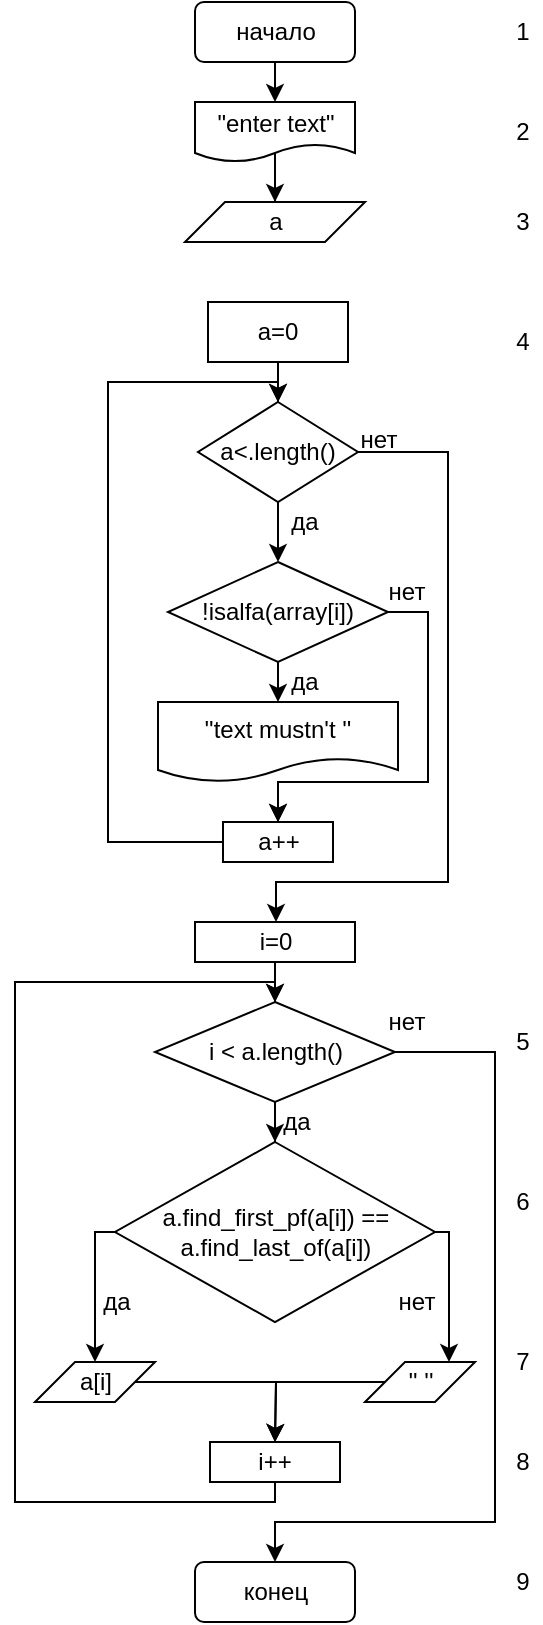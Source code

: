 <mxfile version="16.0.3" type="device"><diagram id="XMa3f9ub79BXHoex0wwD" name="Page-1"><mxGraphModel dx="850" dy="423" grid="1" gridSize="10" guides="1" tooltips="1" connect="1" arrows="1" fold="1" page="1" pageScale="1" pageWidth="827" pageHeight="1169" math="0" shadow="0"><root><mxCell id="0"/><mxCell id="1" parent="0"/><mxCell id="KeloFggA4nMFP9_XQ6QC-3" value="" style="edgeStyle=orthogonalEdgeStyle;rounded=0;orthogonalLoop=1;jettySize=auto;html=1;" parent="1" edge="1"><mxGeometry relative="1" as="geometry"><mxPoint x="288.5" y="40" as="sourcePoint"/><mxPoint x="288.5" y="60" as="targetPoint"/></mxGeometry></mxCell><mxCell id="Dxle_c_qy-n5U7y6rL5x-14" value="1" style="text;html=1;align=center;verticalAlign=middle;resizable=0;points=[];autosize=1;strokeColor=none;fillColor=none;" parent="1" vertex="1"><mxGeometry x="401.5" y="15" width="20" height="20" as="geometry"/></mxCell><mxCell id="aeHjqEfYxSuK9q3OLNgD-4" value="" style="edgeStyle=orthogonalEdgeStyle;rounded=0;orthogonalLoop=1;jettySize=auto;html=1;exitX=0.5;exitY=0.818;exitDx=0;exitDy=0;exitPerimeter=0;" parent="1" source="aeHjqEfYxSuK9q3OLNgD-2" target="aeHjqEfYxSuK9q3OLNgD-3" edge="1"><mxGeometry relative="1" as="geometry"/></mxCell><mxCell id="aeHjqEfYxSuK9q3OLNgD-2" value="&quot;enter text&quot;" style="shape=document;whiteSpace=wrap;html=1;boundedLbl=1;" parent="1" vertex="1"><mxGeometry x="248.5" y="60" width="80" height="30" as="geometry"/></mxCell><mxCell id="aeHjqEfYxSuK9q3OLNgD-3" value="a" style="shape=parallelogram;perimeter=parallelogramPerimeter;whiteSpace=wrap;html=1;fixedSize=1;" parent="1" vertex="1"><mxGeometry x="243.5" y="110" width="90" height="20" as="geometry"/></mxCell><mxCell id="aeHjqEfYxSuK9q3OLNgD-8" value="" style="edgeStyle=orthogonalEdgeStyle;rounded=0;orthogonalLoop=1;jettySize=auto;html=1;" parent="1" source="aeHjqEfYxSuK9q3OLNgD-5" target="aeHjqEfYxSuK9q3OLNgD-7" edge="1"><mxGeometry relative="1" as="geometry"/></mxCell><mxCell id="aeHjqEfYxSuK9q3OLNgD-5" value="i=0" style="whiteSpace=wrap;html=1;" parent="1" vertex="1"><mxGeometry x="248.5" y="470" width="80" height="20" as="geometry"/></mxCell><mxCell id="aeHjqEfYxSuK9q3OLNgD-10" value="" style="edgeStyle=orthogonalEdgeStyle;rounded=0;orthogonalLoop=1;jettySize=auto;html=1;" parent="1" source="aeHjqEfYxSuK9q3OLNgD-7" target="aeHjqEfYxSuK9q3OLNgD-9" edge="1"><mxGeometry relative="1" as="geometry"/></mxCell><mxCell id="aeHjqEfYxSuK9q3OLNgD-22" style="edgeStyle=orthogonalEdgeStyle;rounded=0;orthogonalLoop=1;jettySize=auto;html=1;" parent="1" source="aeHjqEfYxSuK9q3OLNgD-7" edge="1"><mxGeometry relative="1" as="geometry"><mxPoint x="288.5" y="790" as="targetPoint"/><Array as="points"><mxPoint x="398.5" y="535"/><mxPoint x="398.5" y="770"/><mxPoint x="288.5" y="770"/></Array></mxGeometry></mxCell><mxCell id="aeHjqEfYxSuK9q3OLNgD-7" value="i &amp;lt; a.length()" style="rhombus;whiteSpace=wrap;html=1;" parent="1" vertex="1"><mxGeometry x="228.5" y="510" width="120" height="50" as="geometry"/></mxCell><mxCell id="aeHjqEfYxSuK9q3OLNgD-11" style="edgeStyle=orthogonalEdgeStyle;rounded=0;orthogonalLoop=1;jettySize=auto;html=1;exitX=0;exitY=0.5;exitDx=0;exitDy=0;entryX=0.5;entryY=0;entryDx=0;entryDy=0;" parent="1" source="aeHjqEfYxSuK9q3OLNgD-9" target="aeHjqEfYxSuK9q3OLNgD-12" edge="1"><mxGeometry relative="1" as="geometry"><mxPoint x="188.5" y="690" as="targetPoint"/><Array as="points"><mxPoint x="198.5" y="625"/></Array></mxGeometry></mxCell><mxCell id="aeHjqEfYxSuK9q3OLNgD-13" style="edgeStyle=orthogonalEdgeStyle;rounded=0;orthogonalLoop=1;jettySize=auto;html=1;" parent="1" source="aeHjqEfYxSuK9q3OLNgD-9" target="aeHjqEfYxSuK9q3OLNgD-14" edge="1"><mxGeometry relative="1" as="geometry"><mxPoint x="388.5" y="690" as="targetPoint"/><Array as="points"><mxPoint x="375.5" y="625"/></Array></mxGeometry></mxCell><mxCell id="aeHjqEfYxSuK9q3OLNgD-9" value="a.find_first_pf(a[i]) ==&lt;br&gt;a.find_last_of(a[i])" style="rhombus;whiteSpace=wrap;html=1;" parent="1" vertex="1"><mxGeometry x="208.5" y="580" width="160" height="90" as="geometry"/></mxCell><mxCell id="aeHjqEfYxSuK9q3OLNgD-15" style="edgeStyle=orthogonalEdgeStyle;rounded=0;orthogonalLoop=1;jettySize=auto;html=1;exitX=1;exitY=0.5;exitDx=0;exitDy=0;" parent="1" source="aeHjqEfYxSuK9q3OLNgD-12" edge="1"><mxGeometry relative="1" as="geometry"><mxPoint x="288.5" y="730" as="targetPoint"/></mxGeometry></mxCell><mxCell id="aeHjqEfYxSuK9q3OLNgD-12" value="a[i]" style="shape=parallelogram;perimeter=parallelogramPerimeter;whiteSpace=wrap;html=1;fixedSize=1;" parent="1" vertex="1"><mxGeometry x="168.5" y="690" width="60" height="20" as="geometry"/></mxCell><mxCell id="aeHjqEfYxSuK9q3OLNgD-16" style="edgeStyle=orthogonalEdgeStyle;rounded=0;orthogonalLoop=1;jettySize=auto;html=1;exitX=0;exitY=0.5;exitDx=0;exitDy=0;" parent="1" source="aeHjqEfYxSuK9q3OLNgD-14" edge="1"><mxGeometry relative="1" as="geometry"><mxPoint x="288.5" y="730" as="targetPoint"/></mxGeometry></mxCell><mxCell id="aeHjqEfYxSuK9q3OLNgD-14" value="'' ''" style="shape=parallelogram;perimeter=parallelogramPerimeter;whiteSpace=wrap;html=1;fixedSize=1;" parent="1" vertex="1"><mxGeometry x="333.5" y="690" width="55" height="20" as="geometry"/></mxCell><mxCell id="aeHjqEfYxSuK9q3OLNgD-18" style="edgeStyle=orthogonalEdgeStyle;rounded=0;orthogonalLoop=1;jettySize=auto;html=1;" parent="1" source="aeHjqEfYxSuK9q3OLNgD-17" edge="1"><mxGeometry relative="1" as="geometry"><mxPoint x="288.5" y="510" as="targetPoint"/><Array as="points"><mxPoint x="288.5" y="760"/><mxPoint x="158.5" y="760"/><mxPoint x="158.5" y="500"/><mxPoint x="288.5" y="500"/></Array></mxGeometry></mxCell><mxCell id="aeHjqEfYxSuK9q3OLNgD-17" value="i++" style="rounded=0;whiteSpace=wrap;html=1;" parent="1" vertex="1"><mxGeometry x="256" y="730" width="65" height="20" as="geometry"/></mxCell><mxCell id="aeHjqEfYxSuK9q3OLNgD-19" value="да" style="text;html=1;align=center;verticalAlign=middle;resizable=0;points=[];autosize=1;strokeColor=none;fillColor=none;" parent="1" vertex="1"><mxGeometry x="283.5" y="560" width="30" height="20" as="geometry"/></mxCell><mxCell id="aeHjqEfYxSuK9q3OLNgD-20" value="да" style="text;html=1;align=center;verticalAlign=middle;resizable=0;points=[];autosize=1;strokeColor=none;fillColor=none;" parent="1" vertex="1"><mxGeometry x="193.5" y="650" width="30" height="20" as="geometry"/></mxCell><mxCell id="aeHjqEfYxSuK9q3OLNgD-21" value="нет" style="text;html=1;align=center;verticalAlign=middle;resizable=0;points=[];autosize=1;strokeColor=none;fillColor=none;" parent="1" vertex="1"><mxGeometry x="343.5" y="650" width="30" height="20" as="geometry"/></mxCell><mxCell id="aeHjqEfYxSuK9q3OLNgD-24" value="конец" style="rounded=1;whiteSpace=wrap;html=1;" parent="1" vertex="1"><mxGeometry x="248.5" y="790" width="80" height="30" as="geometry"/></mxCell><mxCell id="aeHjqEfYxSuK9q3OLNgD-26" value="начало" style="rounded=1;whiteSpace=wrap;html=1;" parent="1" vertex="1"><mxGeometry x="248.5" y="10" width="80" height="30" as="geometry"/></mxCell><mxCell id="aeHjqEfYxSuK9q3OLNgD-27" value="2" style="text;html=1;align=center;verticalAlign=middle;resizable=0;points=[];autosize=1;strokeColor=none;fillColor=none;" parent="1" vertex="1"><mxGeometry x="401.5" y="65" width="20" height="20" as="geometry"/></mxCell><mxCell id="aeHjqEfYxSuK9q3OLNgD-28" value="3" style="text;html=1;align=center;verticalAlign=middle;resizable=0;points=[];autosize=1;strokeColor=none;fillColor=none;" parent="1" vertex="1"><mxGeometry x="401.5" y="110" width="20" height="20" as="geometry"/></mxCell><mxCell id="aeHjqEfYxSuK9q3OLNgD-30" value="4" style="text;html=1;align=center;verticalAlign=middle;resizable=0;points=[];autosize=1;strokeColor=none;fillColor=none;" parent="1" vertex="1"><mxGeometry x="401.5" y="170" width="20" height="20" as="geometry"/></mxCell><mxCell id="aeHjqEfYxSuK9q3OLNgD-31" value="5" style="text;html=1;align=center;verticalAlign=middle;resizable=0;points=[];autosize=1;strokeColor=none;fillColor=none;" parent="1" vertex="1"><mxGeometry x="401.5" y="520" width="20" height="20" as="geometry"/></mxCell><mxCell id="aeHjqEfYxSuK9q3OLNgD-32" value="6" style="text;html=1;align=center;verticalAlign=middle;resizable=0;points=[];autosize=1;strokeColor=none;fillColor=none;" parent="1" vertex="1"><mxGeometry x="401.5" y="600" width="20" height="20" as="geometry"/></mxCell><mxCell id="aeHjqEfYxSuK9q3OLNgD-33" value="7" style="text;html=1;align=center;verticalAlign=middle;resizable=0;points=[];autosize=1;strokeColor=none;fillColor=none;" parent="1" vertex="1"><mxGeometry x="401.5" y="680" width="20" height="20" as="geometry"/></mxCell><mxCell id="aeHjqEfYxSuK9q3OLNgD-34" value="8" style="text;html=1;align=center;verticalAlign=middle;resizable=0;points=[];autosize=1;strokeColor=none;fillColor=none;" parent="1" vertex="1"><mxGeometry x="401.5" y="730" width="20" height="20" as="geometry"/></mxCell><mxCell id="aeHjqEfYxSuK9q3OLNgD-35" value="9" style="text;html=1;align=center;verticalAlign=middle;resizable=0;points=[];autosize=1;strokeColor=none;fillColor=none;" parent="1" vertex="1"><mxGeometry x="401.5" y="790" width="20" height="20" as="geometry"/></mxCell><mxCell id="aeHjqEfYxSuK9q3OLNgD-36" value="нет" style="text;html=1;align=center;verticalAlign=middle;resizable=0;points=[];autosize=1;strokeColor=none;fillColor=none;" parent="1" vertex="1"><mxGeometry x="338.5" y="510" width="30" height="20" as="geometry"/></mxCell><mxCell id="t88rxaqQpzV_ef3Us9Kl-4" value="" style="edgeStyle=orthogonalEdgeStyle;rounded=0;orthogonalLoop=1;jettySize=auto;html=1;" edge="1" parent="1" source="t88rxaqQpzV_ef3Us9Kl-2" target="t88rxaqQpzV_ef3Us9Kl-3"><mxGeometry relative="1" as="geometry"/></mxCell><mxCell id="t88rxaqQpzV_ef3Us9Kl-2" value="a=0" style="rounded=0;whiteSpace=wrap;html=1;" vertex="1" parent="1"><mxGeometry x="255" y="160" width="70" height="30" as="geometry"/></mxCell><mxCell id="t88rxaqQpzV_ef3Us9Kl-6" value="" style="edgeStyle=orthogonalEdgeStyle;rounded=0;orthogonalLoop=1;jettySize=auto;html=1;" edge="1" parent="1" source="t88rxaqQpzV_ef3Us9Kl-3" target="t88rxaqQpzV_ef3Us9Kl-5"><mxGeometry relative="1" as="geometry"/></mxCell><mxCell id="t88rxaqQpzV_ef3Us9Kl-17" style="edgeStyle=orthogonalEdgeStyle;rounded=0;orthogonalLoop=1;jettySize=auto;html=1;entryX=0.5;entryY=0;entryDx=0;entryDy=0;" edge="1" parent="1" source="t88rxaqQpzV_ef3Us9Kl-3" target="aeHjqEfYxSuK9q3OLNgD-5"><mxGeometry relative="1" as="geometry"><mxPoint x="280" y="450" as="targetPoint"/><Array as="points"><mxPoint x="375" y="235"/><mxPoint x="375" y="450"/><mxPoint x="289" y="450"/><mxPoint x="289" y="470"/></Array></mxGeometry></mxCell><mxCell id="t88rxaqQpzV_ef3Us9Kl-3" value="a&amp;lt;.length()" style="rhombus;whiteSpace=wrap;html=1;rounded=0;" vertex="1" parent="1"><mxGeometry x="250" y="210" width="80" height="50" as="geometry"/></mxCell><mxCell id="t88rxaqQpzV_ef3Us9Kl-8" value="" style="edgeStyle=orthogonalEdgeStyle;rounded=0;orthogonalLoop=1;jettySize=auto;html=1;" edge="1" parent="1" source="t88rxaqQpzV_ef3Us9Kl-5"><mxGeometry relative="1" as="geometry"><mxPoint x="290" y="360" as="targetPoint"/></mxGeometry></mxCell><mxCell id="t88rxaqQpzV_ef3Us9Kl-13" style="edgeStyle=orthogonalEdgeStyle;rounded=0;orthogonalLoop=1;jettySize=auto;html=1;exitX=1;exitY=0.5;exitDx=0;exitDy=0;" edge="1" parent="1" source="t88rxaqQpzV_ef3Us9Kl-5" target="t88rxaqQpzV_ef3Us9Kl-10"><mxGeometry relative="1" as="geometry"><Array as="points"><mxPoint x="365" y="315"/><mxPoint x="365" y="400"/><mxPoint x="290" y="400"/></Array></mxGeometry></mxCell><mxCell id="t88rxaqQpzV_ef3Us9Kl-5" value="!isalfa(array[i])" style="rhombus;whiteSpace=wrap;html=1;rounded=0;" vertex="1" parent="1"><mxGeometry x="235" y="290" width="110" height="50" as="geometry"/></mxCell><mxCell id="t88rxaqQpzV_ef3Us9Kl-11" value="" style="edgeStyle=orthogonalEdgeStyle;rounded=0;orthogonalLoop=1;jettySize=auto;html=1;" edge="1" parent="1" source="t88rxaqQpzV_ef3Us9Kl-9" target="t88rxaqQpzV_ef3Us9Kl-10"><mxGeometry relative="1" as="geometry"/></mxCell><mxCell id="t88rxaqQpzV_ef3Us9Kl-9" value="''text mustn't ''" style="shape=document;whiteSpace=wrap;html=1;boundedLbl=1;" vertex="1" parent="1"><mxGeometry x="230" y="360" width="120" height="40" as="geometry"/></mxCell><mxCell id="t88rxaqQpzV_ef3Us9Kl-12" style="edgeStyle=orthogonalEdgeStyle;rounded=0;orthogonalLoop=1;jettySize=auto;html=1;entryX=0.5;entryY=0;entryDx=0;entryDy=0;" edge="1" parent="1" source="t88rxaqQpzV_ef3Us9Kl-10" target="t88rxaqQpzV_ef3Us9Kl-3"><mxGeometry relative="1" as="geometry"><mxPoint x="195" y="210" as="targetPoint"/><Array as="points"><mxPoint x="205" y="430"/><mxPoint x="205" y="200"/><mxPoint x="290" y="200"/></Array></mxGeometry></mxCell><mxCell id="t88rxaqQpzV_ef3Us9Kl-10" value="a++" style="whiteSpace=wrap;html=1;" vertex="1" parent="1"><mxGeometry x="262.5" y="420" width="55" height="20" as="geometry"/></mxCell><mxCell id="t88rxaqQpzV_ef3Us9Kl-14" value="да" style="text;html=1;align=center;verticalAlign=middle;resizable=0;points=[];autosize=1;strokeColor=none;fillColor=none;" vertex="1" parent="1"><mxGeometry x="287.5" y="340" width="30" height="20" as="geometry"/></mxCell><mxCell id="t88rxaqQpzV_ef3Us9Kl-15" value="да" style="text;html=1;align=center;verticalAlign=middle;resizable=0;points=[];autosize=1;strokeColor=none;fillColor=none;" vertex="1" parent="1"><mxGeometry x="287.5" y="260" width="30" height="20" as="geometry"/></mxCell><mxCell id="t88rxaqQpzV_ef3Us9Kl-16" value="нет" style="text;html=1;align=center;verticalAlign=middle;resizable=0;points=[];autosize=1;strokeColor=none;fillColor=none;" vertex="1" parent="1"><mxGeometry x="339" y="295" width="30" height="20" as="geometry"/></mxCell><mxCell id="t88rxaqQpzV_ef3Us9Kl-18" value="нет" style="text;html=1;align=center;verticalAlign=middle;resizable=0;points=[];autosize=1;strokeColor=none;fillColor=none;" vertex="1" parent="1"><mxGeometry x="325" y="219" width="30" height="20" as="geometry"/></mxCell></root></mxGraphModel></diagram></mxfile>